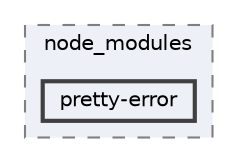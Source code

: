 digraph "pkiclassroomrescheduler/src/main/frontend/node_modules/pretty-error"
{
 // LATEX_PDF_SIZE
  bgcolor="transparent";
  edge [fontname=Helvetica,fontsize=10,labelfontname=Helvetica,labelfontsize=10];
  node [fontname=Helvetica,fontsize=10,shape=box,height=0.2,width=0.4];
  compound=true
  subgraph clusterdir_72953eda66ccb3a2722c28e1c3e6c23b {
    graph [ bgcolor="#edf0f7", pencolor="grey50", label="node_modules", fontname=Helvetica,fontsize=10 style="filled,dashed", URL="dir_72953eda66ccb3a2722c28e1c3e6c23b.html",tooltip=""]
  dir_960e391313b2db92dc573edfcf25dad7 [label="pretty-error", fillcolor="#edf0f7", color="grey25", style="filled,bold", URL="dir_960e391313b2db92dc573edfcf25dad7.html",tooltip=""];
  }
}
